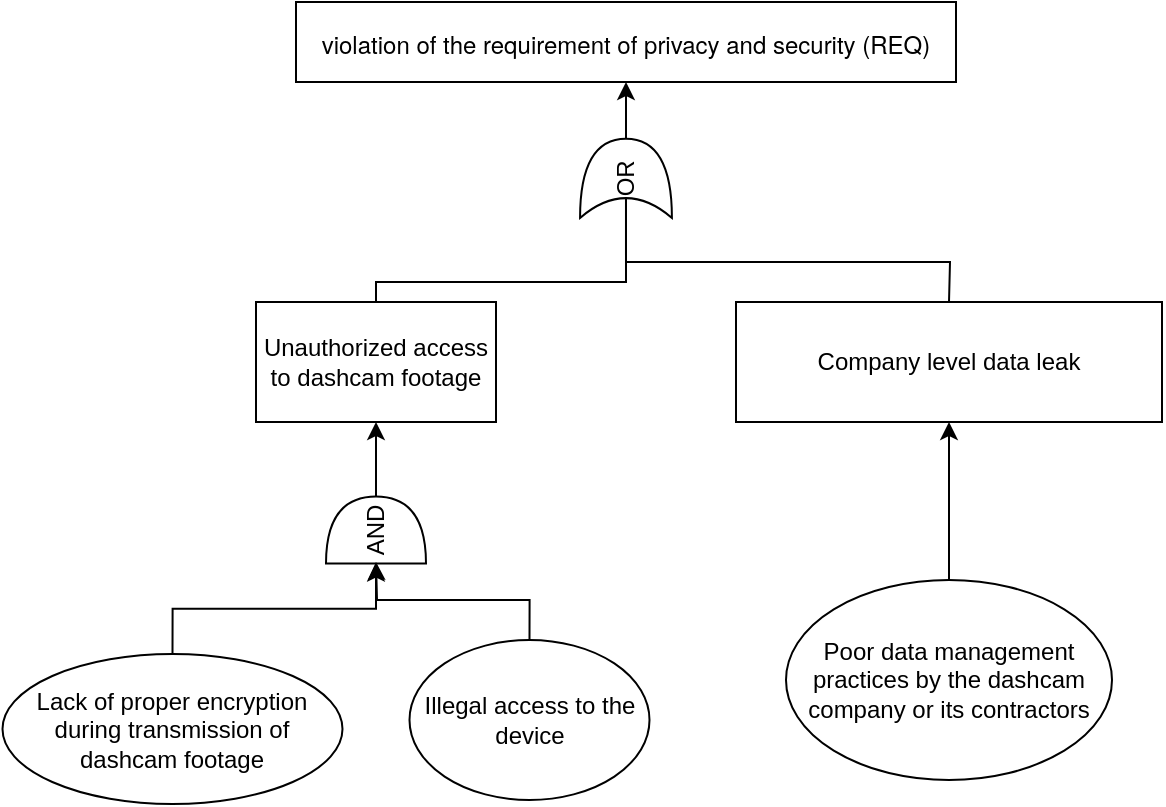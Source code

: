 <mxfile version="20.8.17" type="github">
  <diagram name="Page-1" id="HFA-RbmCNqnMKgkzZWiN">
    <mxGraphModel dx="1885" dy="1028" grid="1" gridSize="10" guides="1" tooltips="1" connect="1" arrows="1" fold="1" page="1" pageScale="1" pageWidth="827" pageHeight="1169" math="0" shadow="0">
      <root>
        <mxCell id="0" />
        <mxCell id="1" parent="0" />
        <mxCell id="ei_SQ0cY5ZClaDe11Hly-1" value="&lt;p style=&quot;margin: 0px; font-variant-numeric: normal; font-variant-east-asian: normal; font-stretch: normal; line-height: normal; font-family: &amp;quot;Helvetica Neue&amp;quot;;&quot; class=&quot;p1&quot;&gt;&lt;font style=&quot;font-size: 12px;&quot;&gt;violation of the requirement of privacy and security (REQ)&lt;/font&gt;&lt;/p&gt;" style="rounded=0;whiteSpace=wrap;html=1;align=center;" vertex="1" parent="1">
          <mxGeometry x="160" y="250" width="330" height="40" as="geometry" />
        </mxCell>
        <mxCell id="ei_SQ0cY5ZClaDe11Hly-2" value="Unauthorized access to dashcam footage" style="rounded=0;whiteSpace=wrap;html=1;fontSize=12;" vertex="1" parent="1">
          <mxGeometry x="140" y="400" width="120" height="60" as="geometry" />
        </mxCell>
        <mxCell id="ei_SQ0cY5ZClaDe11Hly-5" value="Company level data leak" style="rounded=0;whiteSpace=wrap;html=1;fontSize=12;" vertex="1" parent="1">
          <mxGeometry x="380" y="400" width="213" height="60" as="geometry" />
        </mxCell>
        <mxCell id="ei_SQ0cY5ZClaDe11Hly-15" style="edgeStyle=orthogonalEdgeStyle;rounded=0;orthogonalLoop=1;jettySize=auto;html=1;exitX=1;exitY=0.5;exitDx=0;exitDy=0;exitPerimeter=0;entryX=0.5;entryY=1;entryDx=0;entryDy=0;fontSize=12;" edge="1" parent="1" source="ei_SQ0cY5ZClaDe11Hly-7" target="ei_SQ0cY5ZClaDe11Hly-2">
          <mxGeometry relative="1" as="geometry" />
        </mxCell>
        <mxCell id="ei_SQ0cY5ZClaDe11Hly-7" value="AND" style="shape=or;whiteSpace=wrap;html=1;fontSize=12;rotation=-90;" vertex="1" parent="1">
          <mxGeometry x="183.25" y="489" width="33.5" height="50" as="geometry" />
        </mxCell>
        <mxCell id="ei_SQ0cY5ZClaDe11Hly-16" style="edgeStyle=orthogonalEdgeStyle;rounded=0;orthogonalLoop=1;jettySize=auto;html=1;exitX=1;exitY=0.5;exitDx=0;exitDy=0;exitPerimeter=0;entryX=0.5;entryY=1;entryDx=0;entryDy=0;fontSize=12;" edge="1" parent="1" source="ei_SQ0cY5ZClaDe11Hly-8" target="ei_SQ0cY5ZClaDe11Hly-1">
          <mxGeometry relative="1" as="geometry" />
        </mxCell>
        <mxCell id="ei_SQ0cY5ZClaDe11Hly-8" value="OR" style="shape=xor;whiteSpace=wrap;html=1;fontSize=12;rotation=-90;" vertex="1" parent="1">
          <mxGeometry x="305.22" y="315.22" width="39.55" height="45.93" as="geometry" />
        </mxCell>
        <mxCell id="ei_SQ0cY5ZClaDe11Hly-12" value="" style="endArrow=none;html=1;rounded=0;fontSize=12;entryX=0.5;entryY=0;entryDx=0;entryDy=0;exitX=0.25;exitY=0.5;exitDx=0;exitDy=0;exitPerimeter=0;" edge="1" parent="1" source="ei_SQ0cY5ZClaDe11Hly-8" target="ei_SQ0cY5ZClaDe11Hly-5">
          <mxGeometry width="50" height="50" relative="1" as="geometry">
            <mxPoint x="450" y="490" as="sourcePoint" />
            <mxPoint x="500" y="440" as="targetPoint" />
            <Array as="points">
              <mxPoint x="325" y="380" />
              <mxPoint x="487" y="380" />
            </Array>
          </mxGeometry>
        </mxCell>
        <mxCell id="ei_SQ0cY5ZClaDe11Hly-13" value="" style="endArrow=none;html=1;rounded=0;fontSize=12;entryX=0.5;entryY=0;entryDx=0;entryDy=0;exitX=0.25;exitY=0.5;exitDx=0;exitDy=0;exitPerimeter=0;" edge="1" parent="1" source="ei_SQ0cY5ZClaDe11Hly-8" target="ei_SQ0cY5ZClaDe11Hly-2">
          <mxGeometry width="50" height="50" relative="1" as="geometry">
            <mxPoint x="330" y="350" as="sourcePoint" />
            <mxPoint x="496.5" y="410" as="targetPoint" />
            <Array as="points">
              <mxPoint x="325" y="390" />
              <mxPoint x="200" y="390" />
            </Array>
          </mxGeometry>
        </mxCell>
        <mxCell id="ei_SQ0cY5ZClaDe11Hly-26" style="edgeStyle=orthogonalEdgeStyle;rounded=0;orthogonalLoop=1;jettySize=auto;html=1;exitX=0.5;exitY=0;exitDx=0;exitDy=0;entryX=0;entryY=0.5;entryDx=0;entryDy=0;entryPerimeter=0;fontSize=12;" edge="1" parent="1" source="ei_SQ0cY5ZClaDe11Hly-20" target="ei_SQ0cY5ZClaDe11Hly-7">
          <mxGeometry relative="1" as="geometry" />
        </mxCell>
        <mxCell id="ei_SQ0cY5ZClaDe11Hly-20" value="Lack of proper encryption during transmission of dashcam footage" style="ellipse;whiteSpace=wrap;html=1;rounded=0;fontSize=12;" vertex="1" parent="1">
          <mxGeometry x="13.25" y="576" width="170" height="75" as="geometry" />
        </mxCell>
        <mxCell id="ei_SQ0cY5ZClaDe11Hly-27" style="edgeStyle=orthogonalEdgeStyle;rounded=0;orthogonalLoop=1;jettySize=auto;html=1;exitX=0.5;exitY=0;exitDx=0;exitDy=0;fontSize=12;" edge="1" parent="1" source="ei_SQ0cY5ZClaDe11Hly-21">
          <mxGeometry relative="1" as="geometry">
            <mxPoint x="200" y="530" as="targetPoint" />
          </mxGeometry>
        </mxCell>
        <mxCell id="ei_SQ0cY5ZClaDe11Hly-21" value="Illegal access to the device" style="ellipse;whiteSpace=wrap;html=1;rounded=0;fontSize=12;" vertex="1" parent="1">
          <mxGeometry x="216.75" y="569" width="120" height="80" as="geometry" />
        </mxCell>
        <mxCell id="ei_SQ0cY5ZClaDe11Hly-25" style="edgeStyle=orthogonalEdgeStyle;rounded=0;orthogonalLoop=1;jettySize=auto;html=1;exitX=0.5;exitY=0;exitDx=0;exitDy=0;entryX=0.5;entryY=1;entryDx=0;entryDy=0;fontSize=12;" edge="1" parent="1" source="ei_SQ0cY5ZClaDe11Hly-24" target="ei_SQ0cY5ZClaDe11Hly-5">
          <mxGeometry relative="1" as="geometry" />
        </mxCell>
        <mxCell id="ei_SQ0cY5ZClaDe11Hly-24" value="Poor data management practices by the dashcam company or its contractors" style="ellipse;whiteSpace=wrap;html=1;rounded=0;fontSize=12;" vertex="1" parent="1">
          <mxGeometry x="405" y="539" width="163" height="100" as="geometry" />
        </mxCell>
      </root>
    </mxGraphModel>
  </diagram>
</mxfile>
